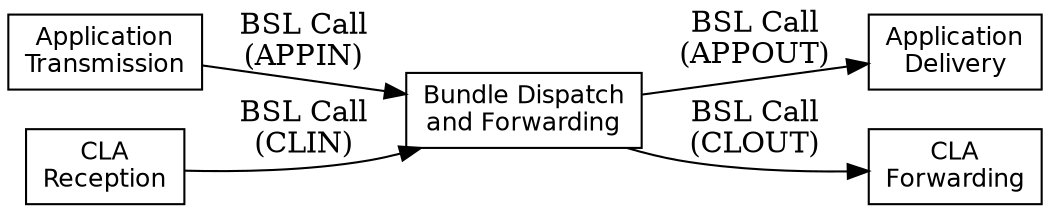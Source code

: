 digraph bpa_interaction {
    rankdir=LR;
    node [shape=record, fontname=Helvetica, fontsize=12];

    process [ label="Bundle Dispatch\nand Forwarding" ];
    appin [ label="Application\nTransmission" ];
    appout [ label="Application\nDelivery" ];
    clin [ label="CLA\nReception" ];
    clout [ label="CLA\nForwarding" ];

    appin -> process [ label="BSL Call\n(APPIN)" ];
    process -> appout [ label="BSL Call\n(APPOUT)" ];
    clin -> process [ label="BSL Call\n(CLIN)" ];
    process -> clout [ label="BSL Call\n(CLOUT)" ];
}
